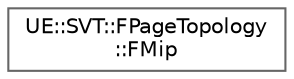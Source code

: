digraph "Graphical Class Hierarchy"
{
 // INTERACTIVE_SVG=YES
 // LATEX_PDF_SIZE
  bgcolor="transparent";
  edge [fontname=Helvetica,fontsize=10,labelfontname=Helvetica,labelfontsize=10];
  node [fontname=Helvetica,fontsize=10,shape=box,height=0.2,width=0.4];
  rankdir="LR";
  Node0 [id="Node000000",label="UE::SVT::FPageTopology\l::FMip",height=0.2,width=0.4,color="grey40", fillcolor="white", style="filled",URL="$d0/dc8/structUE_1_1SVT_1_1FPageTopology_1_1FMip.html",tooltip=" "];
}
